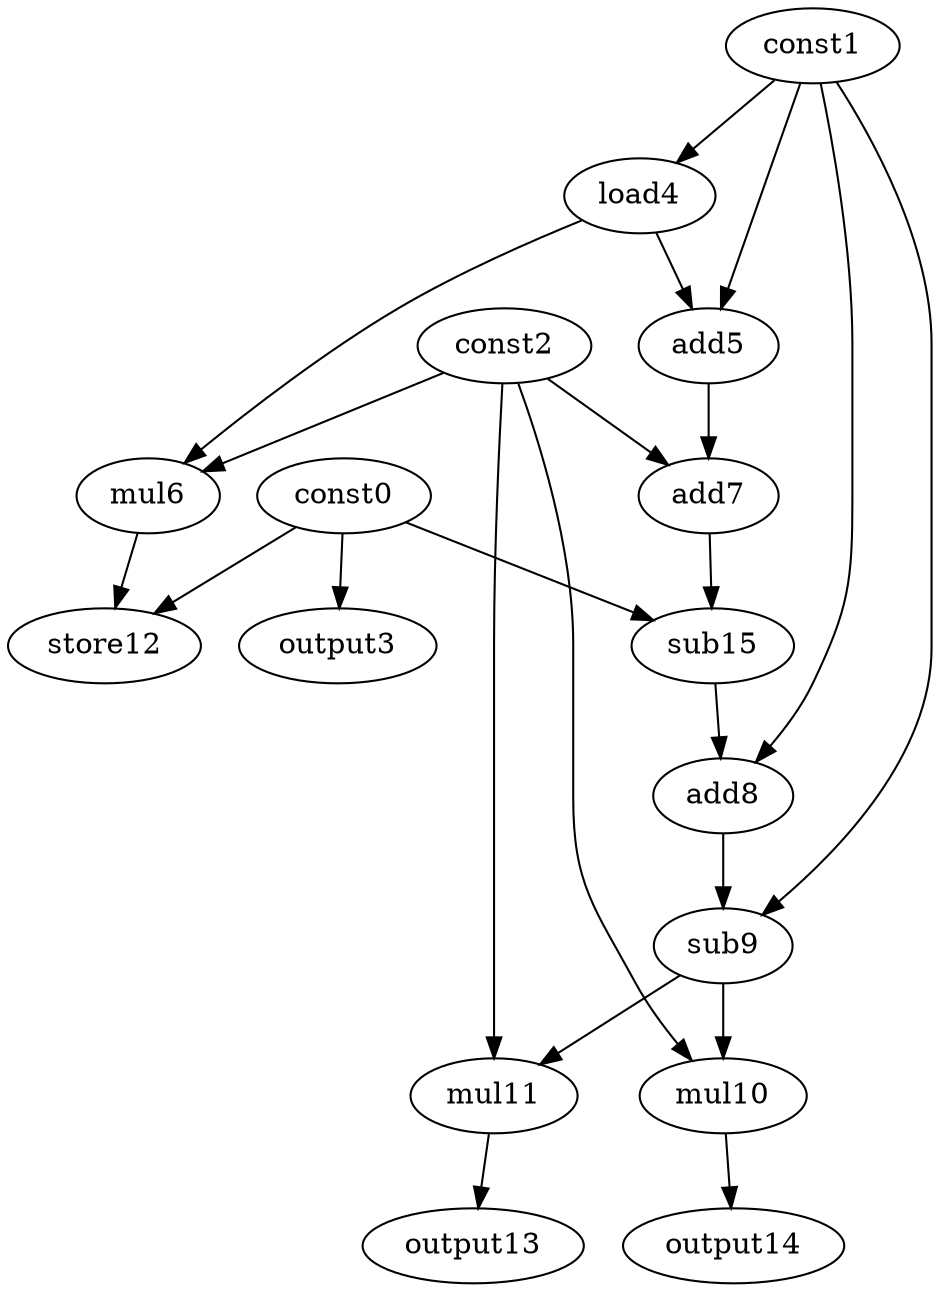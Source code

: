 digraph G { 
const0[opcode=const]; 
const1[opcode=const]; 
const2[opcode=const]; 
output3[opcode=output]; 
load4[opcode=load]; 
add5[opcode=add]; 
mul6[opcode=mul]; 
add7[opcode=add]; 
add8[opcode=add]; 
sub9[opcode=sub]; 
mul10[opcode=mul]; 
mul11[opcode=mul]; 
store12[opcode=store]; 
output13[opcode=output]; 
output14[opcode=output]; 
sub15[opcode=sub]; 
const0->output3[operand=0];
const1->load4[operand=0];
const1->add5[operand=0];
load4->add5[operand=1];
const2->mul6[operand=0];
load4->mul6[operand=1];
const2->add7[operand=0];
add5->add7[operand=1];
const0->store12[operand=0];
mul6->store12[operand=1];
const0->sub15[operand=0];
add7->sub15[operand=1];
const1->add8[operand=0];
sub15->add8[operand=1];
add8->sub9[operand=0];
const1->sub9[operand=1];
sub9->mul10[operand=0];
const2->mul10[operand=1];
sub9->mul11[operand=0];
const2->mul11[operand=1];
mul11->output13[operand=0];
mul10->output14[operand=0];
}
